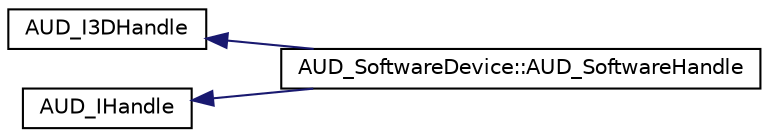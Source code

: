 digraph G
{
  edge [fontname="Helvetica",fontsize="10",labelfontname="Helvetica",labelfontsize="10"];
  node [fontname="Helvetica",fontsize="10",shape=record];
  rankdir=LR;
  Node1 [label="AUD_I3DHandle",height=0.2,width=0.4,color="black", fillcolor="white", style="filled",URL="$d6/d76/classAUD__I3DHandle.html"];
  Node1 -> Node2 [dir=back,color="midnightblue",fontsize="10",style="solid",fontname="Helvetica"];
  Node2 [label="AUD_SoftwareDevice::AUD_SoftwareHandle",height=0.2,width=0.4,color="black", fillcolor="white", style="filled",URL="$db/dd4/classAUD__SoftwareDevice_1_1AUD__SoftwareHandle.html",tooltip="Saves the data for playback."];
  Node3 [label="AUD_IHandle",height=0.2,width=0.4,color="black", fillcolor="white", style="filled",URL="$d9/da8/classAUD__IHandle.html"];
  Node3 -> Node2 [dir=back,color="midnightblue",fontsize="10",style="solid",fontname="Helvetica"];
}
